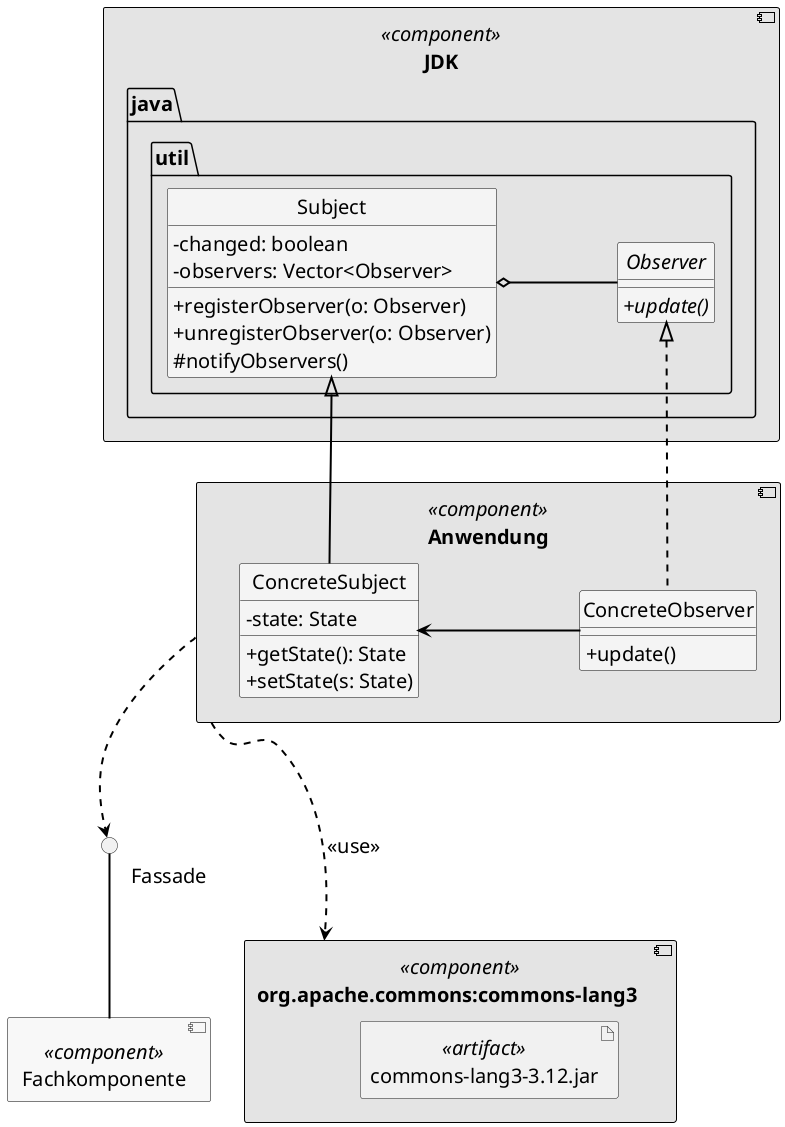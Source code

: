 @startuml

skinparam component {
  BackgroundColor #f8f8f8
  BorderColor #a0a0a0
  BackgroundColor<<Main>> #FFFF00
  BorderColor black
  FontName  Arial Unicode MS
  FontSize 20
  ArrowFontName  Arial Unicode MS
  ArrowFontSize 18
}

skinparam package {
  BackgroundColor #e4e4e4
  BorderColor #a0a0a0
  BackgroundColor<<Main>> gold
  BorderColor black
  ArrowColor black
  FontName  Arial Unicode MS
  FontSize 20
}

skinparam class {
  BackgroundColor #f4f4f4
  BorderColor #a0a0a0
  BackgroundColor<<Main>> gold
  BorderColor black
  ArrowColor black
  FontName  Arial Unicode MS
  FontSize 20
}
skinparam classFontSize 24
skinparam classAttributeIconSize 0
skinparam defaultFontSize 20

skinparam ArrowColor black
skinparam ArrowThickness 2

hide circle

skinparam componentStyle uml2

component "Anwendung" <<component>> as anwendung {
    class ConcreteSubject {
        -state: State
        +getState(): State
        +setState(s: State)
    }

    class ConcreteObserver {
        +update()
    }

}

component "Fachkomponente" <<component>> as fachkomponente {
}

component " org.apache.commons:commons-lang3      " <<component>> as library {
    artifact commons-lang3-3.12.jar <<artifact>> as lang {
    }
}

component "JDK" <<component>> as Bibliothek {

    package java.util {

        class Subject {
            - changed: boolean
            - observers: Vector<Observer>
            +registerObserver(o: Observer)
            +unregisterObserver(o: Observer)
            #notifyObservers()
        }


        interface Observer {
            +update() {abstract}
        }

    }
}

anwendung ...> library : <<use>>
Subject <|-- ConcreteSubject
Subject o- Observer : \t\t

Observer <|.. ConcreteObserver
ConcreteSubject <- ConcreteObserver : \t\t\t

circle "   \t\t\tFassade "

anwendung ..> "   \t\t\tFassade " : "\t\t\t\t"
"   \t\t\tFassade " -- fachkomponente





@enduml
